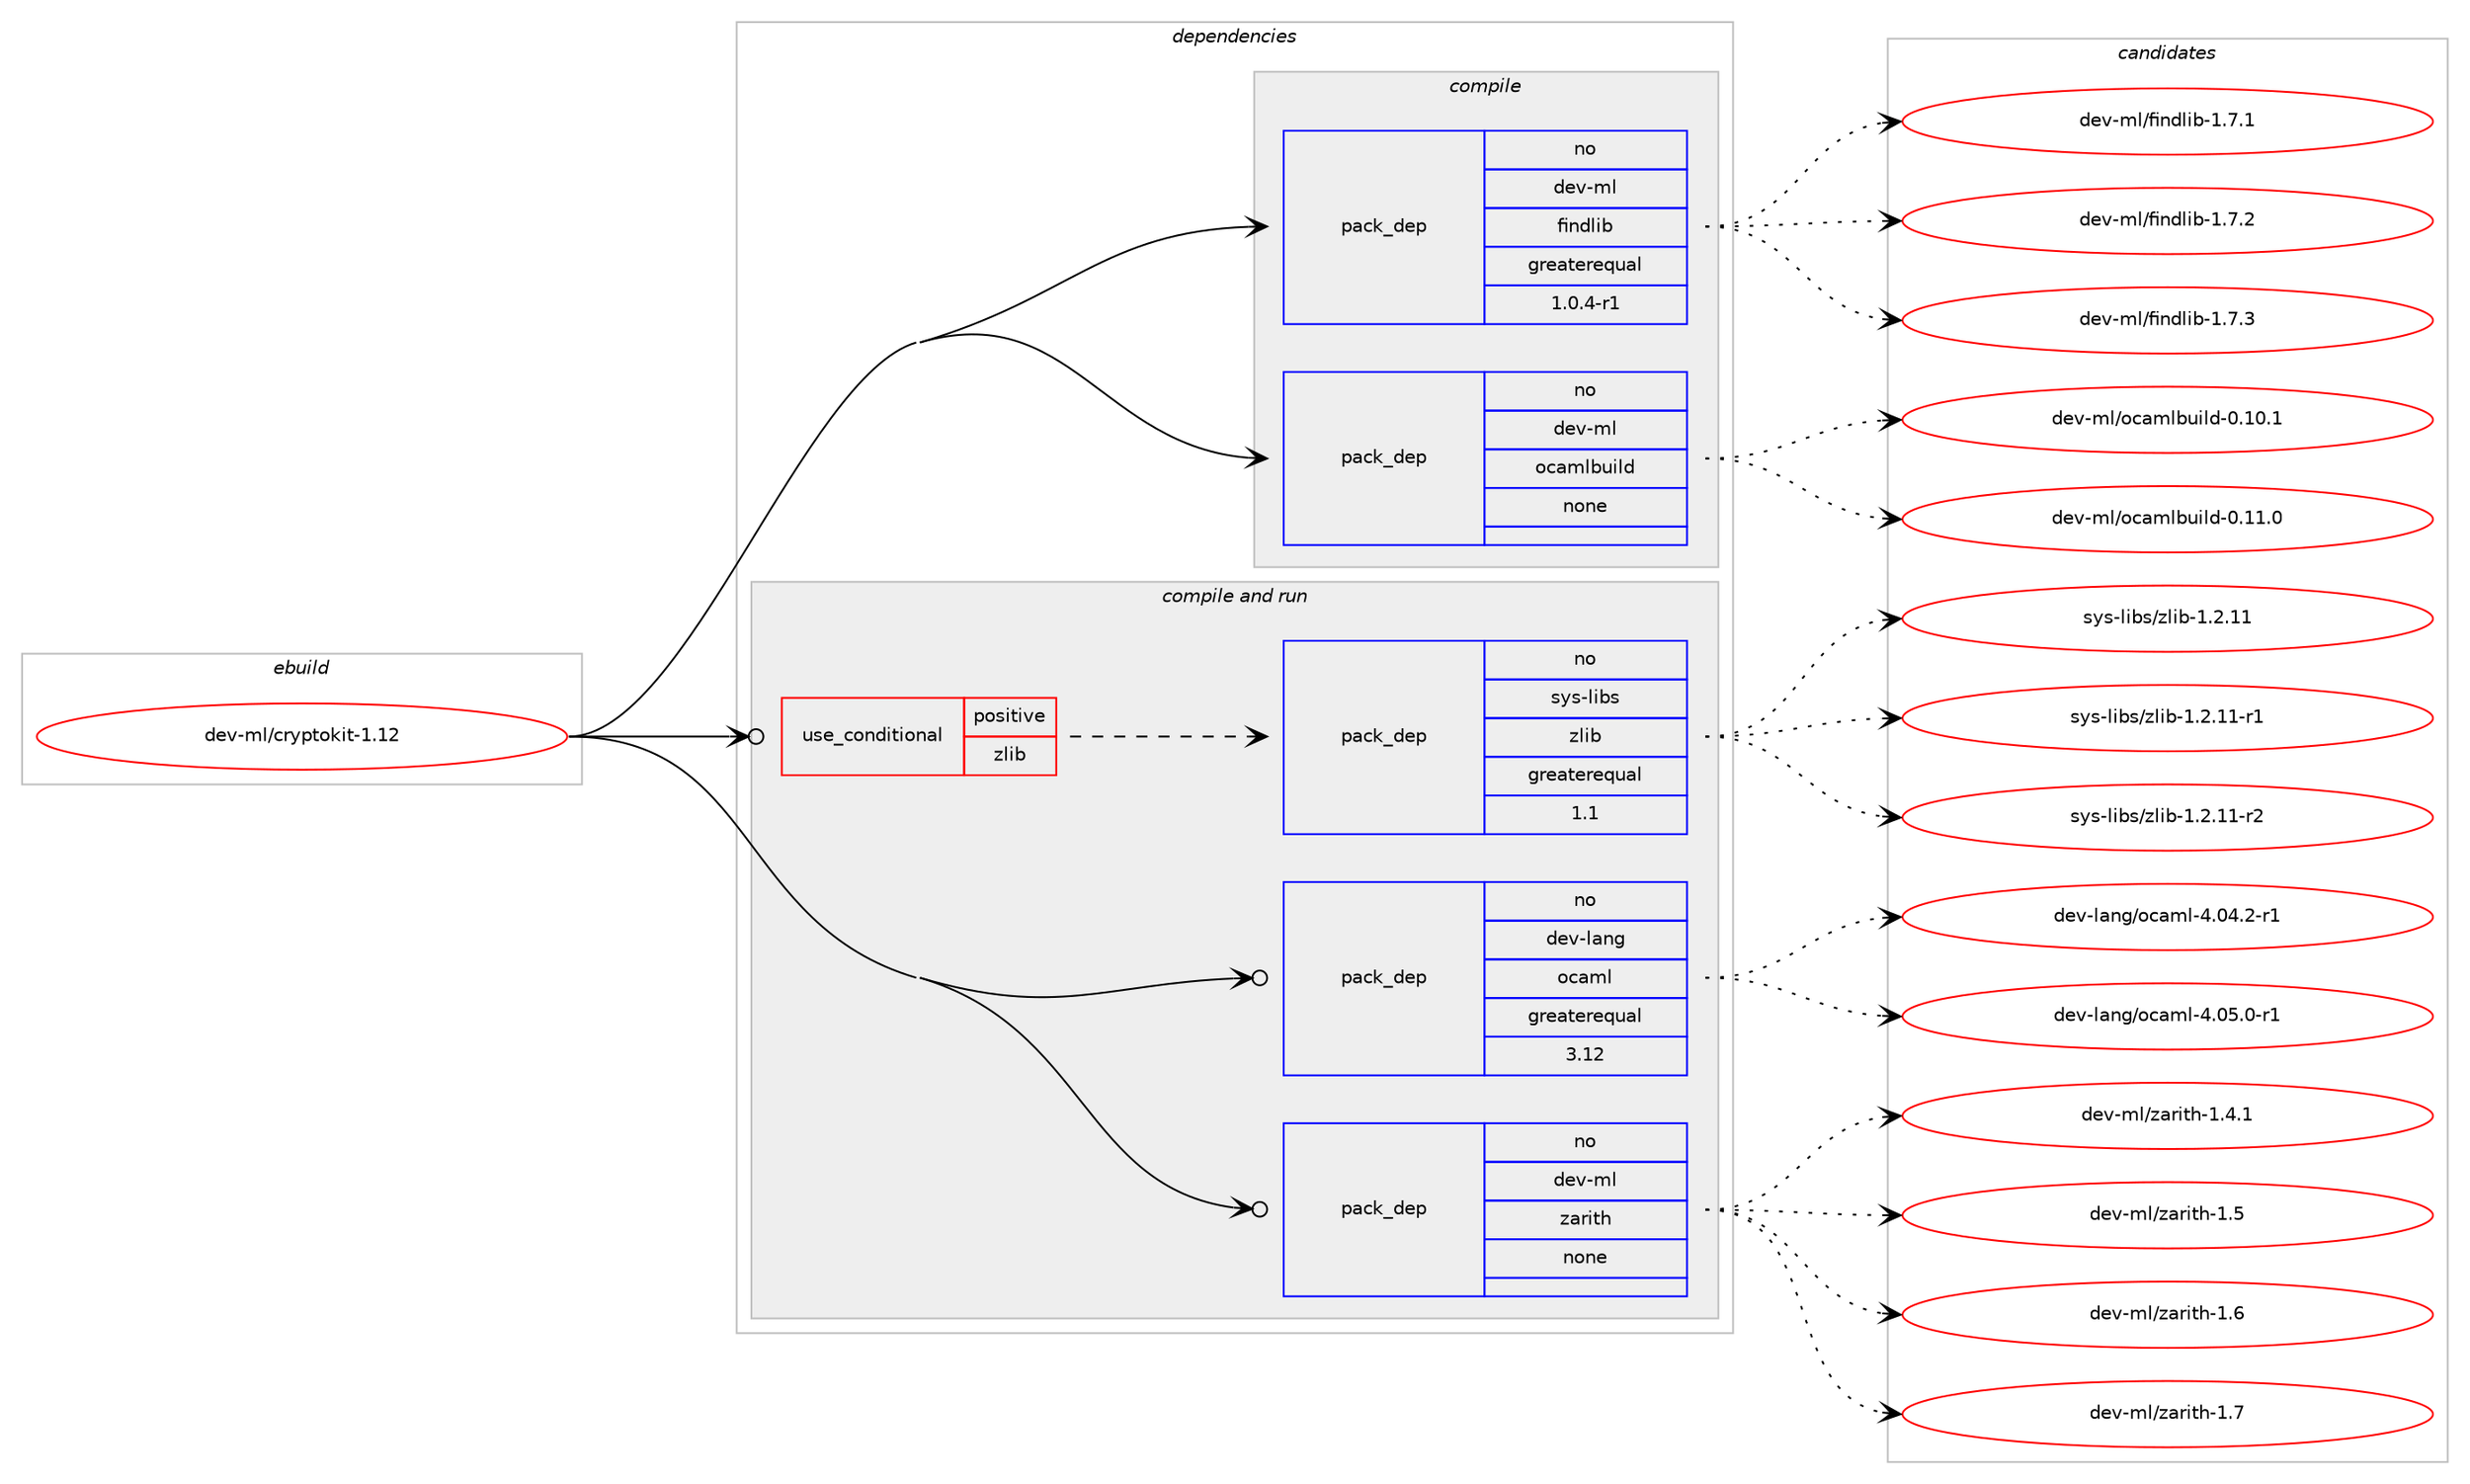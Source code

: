 digraph prolog {

# *************
# Graph options
# *************

newrank=true;
concentrate=true;
compound=true;
graph [rankdir=LR,fontname=Helvetica,fontsize=10,ranksep=1.5];#, ranksep=2.5, nodesep=0.2];
edge  [arrowhead=vee];
node  [fontname=Helvetica,fontsize=10];

# **********
# The ebuild
# **********

subgraph cluster_leftcol {
color=gray;
rank=same;
label=<<i>ebuild</i>>;
id [label="dev-ml/cryptokit-1.12", color=red, width=4, href="../dev-ml/cryptokit-1.12.svg"];
}

# ****************
# The dependencies
# ****************

subgraph cluster_midcol {
color=gray;
label=<<i>dependencies</i>>;
subgraph cluster_compile {
fillcolor="#eeeeee";
style=filled;
label=<<i>compile</i>>;
subgraph pack983958 {
dependency1374449 [label=<<TABLE BORDER="0" CELLBORDER="1" CELLSPACING="0" CELLPADDING="4" WIDTH="220"><TR><TD ROWSPAN="6" CELLPADDING="30">pack_dep</TD></TR><TR><TD WIDTH="110">no</TD></TR><TR><TD>dev-ml</TD></TR><TR><TD>findlib</TD></TR><TR><TD>greaterequal</TD></TR><TR><TD>1.0.4-r1</TD></TR></TABLE>>, shape=none, color=blue];
}
id:e -> dependency1374449:w [weight=20,style="solid",arrowhead="vee"];
subgraph pack983959 {
dependency1374450 [label=<<TABLE BORDER="0" CELLBORDER="1" CELLSPACING="0" CELLPADDING="4" WIDTH="220"><TR><TD ROWSPAN="6" CELLPADDING="30">pack_dep</TD></TR><TR><TD WIDTH="110">no</TD></TR><TR><TD>dev-ml</TD></TR><TR><TD>ocamlbuild</TD></TR><TR><TD>none</TD></TR><TR><TD></TD></TR></TABLE>>, shape=none, color=blue];
}
id:e -> dependency1374450:w [weight=20,style="solid",arrowhead="vee"];
}
subgraph cluster_compileandrun {
fillcolor="#eeeeee";
style=filled;
label=<<i>compile and run</i>>;
subgraph cond367478 {
dependency1374451 [label=<<TABLE BORDER="0" CELLBORDER="1" CELLSPACING="0" CELLPADDING="4"><TR><TD ROWSPAN="3" CELLPADDING="10">use_conditional</TD></TR><TR><TD>positive</TD></TR><TR><TD>zlib</TD></TR></TABLE>>, shape=none, color=red];
subgraph pack983960 {
dependency1374452 [label=<<TABLE BORDER="0" CELLBORDER="1" CELLSPACING="0" CELLPADDING="4" WIDTH="220"><TR><TD ROWSPAN="6" CELLPADDING="30">pack_dep</TD></TR><TR><TD WIDTH="110">no</TD></TR><TR><TD>sys-libs</TD></TR><TR><TD>zlib</TD></TR><TR><TD>greaterequal</TD></TR><TR><TD>1.1</TD></TR></TABLE>>, shape=none, color=blue];
}
dependency1374451:e -> dependency1374452:w [weight=20,style="dashed",arrowhead="vee"];
}
id:e -> dependency1374451:w [weight=20,style="solid",arrowhead="odotvee"];
subgraph pack983961 {
dependency1374453 [label=<<TABLE BORDER="0" CELLBORDER="1" CELLSPACING="0" CELLPADDING="4" WIDTH="220"><TR><TD ROWSPAN="6" CELLPADDING="30">pack_dep</TD></TR><TR><TD WIDTH="110">no</TD></TR><TR><TD>dev-lang</TD></TR><TR><TD>ocaml</TD></TR><TR><TD>greaterequal</TD></TR><TR><TD>3.12</TD></TR></TABLE>>, shape=none, color=blue];
}
id:e -> dependency1374453:w [weight=20,style="solid",arrowhead="odotvee"];
subgraph pack983962 {
dependency1374454 [label=<<TABLE BORDER="0" CELLBORDER="1" CELLSPACING="0" CELLPADDING="4" WIDTH="220"><TR><TD ROWSPAN="6" CELLPADDING="30">pack_dep</TD></TR><TR><TD WIDTH="110">no</TD></TR><TR><TD>dev-ml</TD></TR><TR><TD>zarith</TD></TR><TR><TD>none</TD></TR><TR><TD></TD></TR></TABLE>>, shape=none, color=blue];
}
id:e -> dependency1374454:w [weight=20,style="solid",arrowhead="odotvee"];
}
subgraph cluster_run {
fillcolor="#eeeeee";
style=filled;
label=<<i>run</i>>;
}
}

# **************
# The candidates
# **************

subgraph cluster_choices {
rank=same;
color=gray;
label=<<i>candidates</i>>;

subgraph choice983958 {
color=black;
nodesep=1;
choice100101118451091084710210511010010810598454946554649 [label="dev-ml/findlib-1.7.1", color=red, width=4,href="../dev-ml/findlib-1.7.1.svg"];
choice100101118451091084710210511010010810598454946554650 [label="dev-ml/findlib-1.7.2", color=red, width=4,href="../dev-ml/findlib-1.7.2.svg"];
choice100101118451091084710210511010010810598454946554651 [label="dev-ml/findlib-1.7.3", color=red, width=4,href="../dev-ml/findlib-1.7.3.svg"];
dependency1374449:e -> choice100101118451091084710210511010010810598454946554649:w [style=dotted,weight="100"];
dependency1374449:e -> choice100101118451091084710210511010010810598454946554650:w [style=dotted,weight="100"];
dependency1374449:e -> choice100101118451091084710210511010010810598454946554651:w [style=dotted,weight="100"];
}
subgraph choice983959 {
color=black;
nodesep=1;
choice100101118451091084711199971091089811710510810045484649484649 [label="dev-ml/ocamlbuild-0.10.1", color=red, width=4,href="../dev-ml/ocamlbuild-0.10.1.svg"];
choice100101118451091084711199971091089811710510810045484649494648 [label="dev-ml/ocamlbuild-0.11.0", color=red, width=4,href="../dev-ml/ocamlbuild-0.11.0.svg"];
dependency1374450:e -> choice100101118451091084711199971091089811710510810045484649484649:w [style=dotted,weight="100"];
dependency1374450:e -> choice100101118451091084711199971091089811710510810045484649494648:w [style=dotted,weight="100"];
}
subgraph choice983960 {
color=black;
nodesep=1;
choice1151211154510810598115471221081059845494650464949 [label="sys-libs/zlib-1.2.11", color=red, width=4,href="../sys-libs/zlib-1.2.11.svg"];
choice11512111545108105981154712210810598454946504649494511449 [label="sys-libs/zlib-1.2.11-r1", color=red, width=4,href="../sys-libs/zlib-1.2.11-r1.svg"];
choice11512111545108105981154712210810598454946504649494511450 [label="sys-libs/zlib-1.2.11-r2", color=red, width=4,href="../sys-libs/zlib-1.2.11-r2.svg"];
dependency1374452:e -> choice1151211154510810598115471221081059845494650464949:w [style=dotted,weight="100"];
dependency1374452:e -> choice11512111545108105981154712210810598454946504649494511449:w [style=dotted,weight="100"];
dependency1374452:e -> choice11512111545108105981154712210810598454946504649494511450:w [style=dotted,weight="100"];
}
subgraph choice983961 {
color=black;
nodesep=1;
choice1001011184510897110103471119997109108455246485246504511449 [label="dev-lang/ocaml-4.04.2-r1", color=red, width=4,href="../dev-lang/ocaml-4.04.2-r1.svg"];
choice1001011184510897110103471119997109108455246485346484511449 [label="dev-lang/ocaml-4.05.0-r1", color=red, width=4,href="../dev-lang/ocaml-4.05.0-r1.svg"];
dependency1374453:e -> choice1001011184510897110103471119997109108455246485246504511449:w [style=dotted,weight="100"];
dependency1374453:e -> choice1001011184510897110103471119997109108455246485346484511449:w [style=dotted,weight="100"];
}
subgraph choice983962 {
color=black;
nodesep=1;
choice100101118451091084712297114105116104454946524649 [label="dev-ml/zarith-1.4.1", color=red, width=4,href="../dev-ml/zarith-1.4.1.svg"];
choice10010111845109108471229711410511610445494653 [label="dev-ml/zarith-1.5", color=red, width=4,href="../dev-ml/zarith-1.5.svg"];
choice10010111845109108471229711410511610445494654 [label="dev-ml/zarith-1.6", color=red, width=4,href="../dev-ml/zarith-1.6.svg"];
choice10010111845109108471229711410511610445494655 [label="dev-ml/zarith-1.7", color=red, width=4,href="../dev-ml/zarith-1.7.svg"];
dependency1374454:e -> choice100101118451091084712297114105116104454946524649:w [style=dotted,weight="100"];
dependency1374454:e -> choice10010111845109108471229711410511610445494653:w [style=dotted,weight="100"];
dependency1374454:e -> choice10010111845109108471229711410511610445494654:w [style=dotted,weight="100"];
dependency1374454:e -> choice10010111845109108471229711410511610445494655:w [style=dotted,weight="100"];
}
}

}
